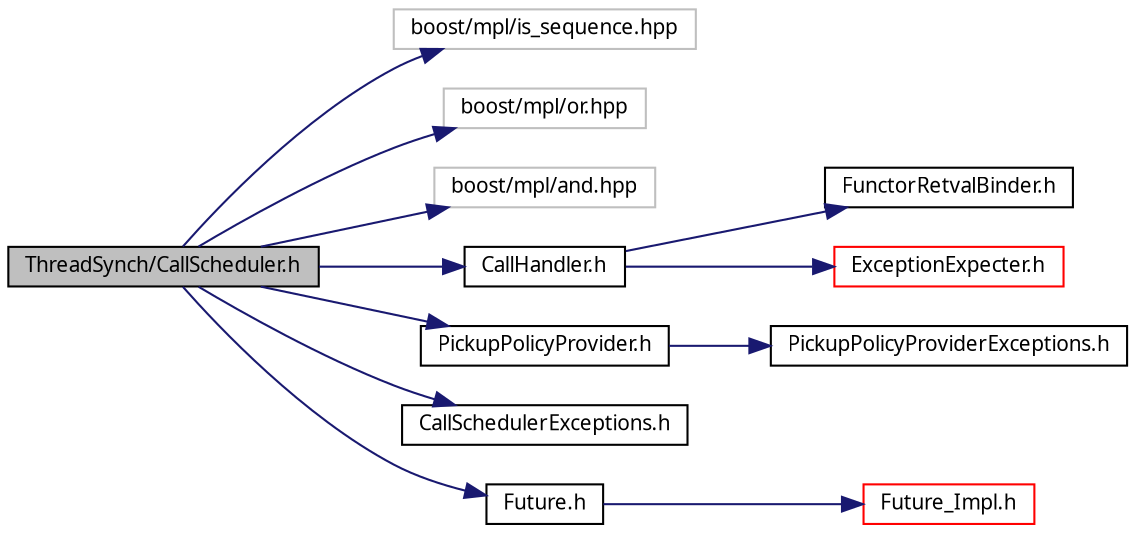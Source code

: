digraph G
{
  edge [fontname="FreeSans.ttf",fontsize=10,labelfontname="FreeSans.ttf",labelfontsize=10];
  node [fontname="FreeSans.ttf",fontsize=10,shape=record];
  rankdir=LR;
  Node1 [label="ThreadSynch/CallScheduler.h",height=0.2,width=0.4,color="black", fillcolor="grey75", style="filled" fontcolor="black"];
  Node1 -> Node2 [color="midnightblue",fontsize=10,style="solid",fontname="FreeSans.ttf"];
  Node2 [label="boost/mpl/is_sequence.hpp",height=0.2,width=0.4,color="grey75", fillcolor="white", style="filled"];
  Node1 -> Node3 [color="midnightblue",fontsize=10,style="solid",fontname="FreeSans.ttf"];
  Node3 [label="boost/mpl/or.hpp",height=0.2,width=0.4,color="grey75", fillcolor="white", style="filled"];
  Node1 -> Node4 [color="midnightblue",fontsize=10,style="solid",fontname="FreeSans.ttf"];
  Node4 [label="boost/mpl/and.hpp",height=0.2,width=0.4,color="grey75", fillcolor="white", style="filled"];
  Node1 -> Node5 [color="midnightblue",fontsize=10,style="solid",fontname="FreeSans.ttf"];
  Node5 [label="CallHandler.h",height=0.2,width=0.4,color="black", fillcolor="white", style="filled",URL="$_call_handler_8h.html"];
  Node5 -> Node6 [color="midnightblue",fontsize=10,style="solid",fontname="FreeSans.ttf"];
  Node6 [label="FunctorRetvalBinder.h",height=0.2,width=0.4,color="black", fillcolor="white", style="filled",URL="$_functor_retval_binder_8h.html"];
  Node5 -> Node7 [color="midnightblue",fontsize=10,style="solid",fontname="FreeSans.ttf"];
  Node7 [label="ExceptionExpecter.h",height=0.2,width=0.4,color="red", fillcolor="white", style="filled",URL="$_exception_expecter_8h.html"];
  Node1 -> Node8 [color="midnightblue",fontsize=10,style="solid",fontname="FreeSans.ttf"];
  Node8 [label="PickupPolicyProvider.h",height=0.2,width=0.4,color="black", fillcolor="white", style="filled",URL="$_pickup_policy_provider_8h.html"];
  Node8 -> Node9 [color="midnightblue",fontsize=10,style="solid",fontname="FreeSans.ttf"];
  Node9 [label="PickupPolicyProviderExceptions.h",height=0.2,width=0.4,color="black", fillcolor="white", style="filled",URL="$_pickup_policy_provider_exceptions_8h.html"];
  Node1 -> Node10 [color="midnightblue",fontsize=10,style="solid",fontname="FreeSans.ttf"];
  Node10 [label="CallSchedulerExceptions.h",height=0.2,width=0.4,color="black", fillcolor="white", style="filled",URL="$_call_scheduler_exceptions_8h.html"];
  Node1 -> Node11 [color="midnightblue",fontsize=10,style="solid",fontname="FreeSans.ttf"];
  Node11 [label="Future.h",height=0.2,width=0.4,color="black", fillcolor="white", style="filled",URL="$_future_8h.html"];
  Node11 -> Node12 [color="midnightblue",fontsize=10,style="solid",fontname="FreeSans.ttf"];
  Node12 [label="Future_Impl.h",height=0.2,width=0.4,color="red", fillcolor="white", style="filled",URL="$_future___impl_8h.html"];
}
